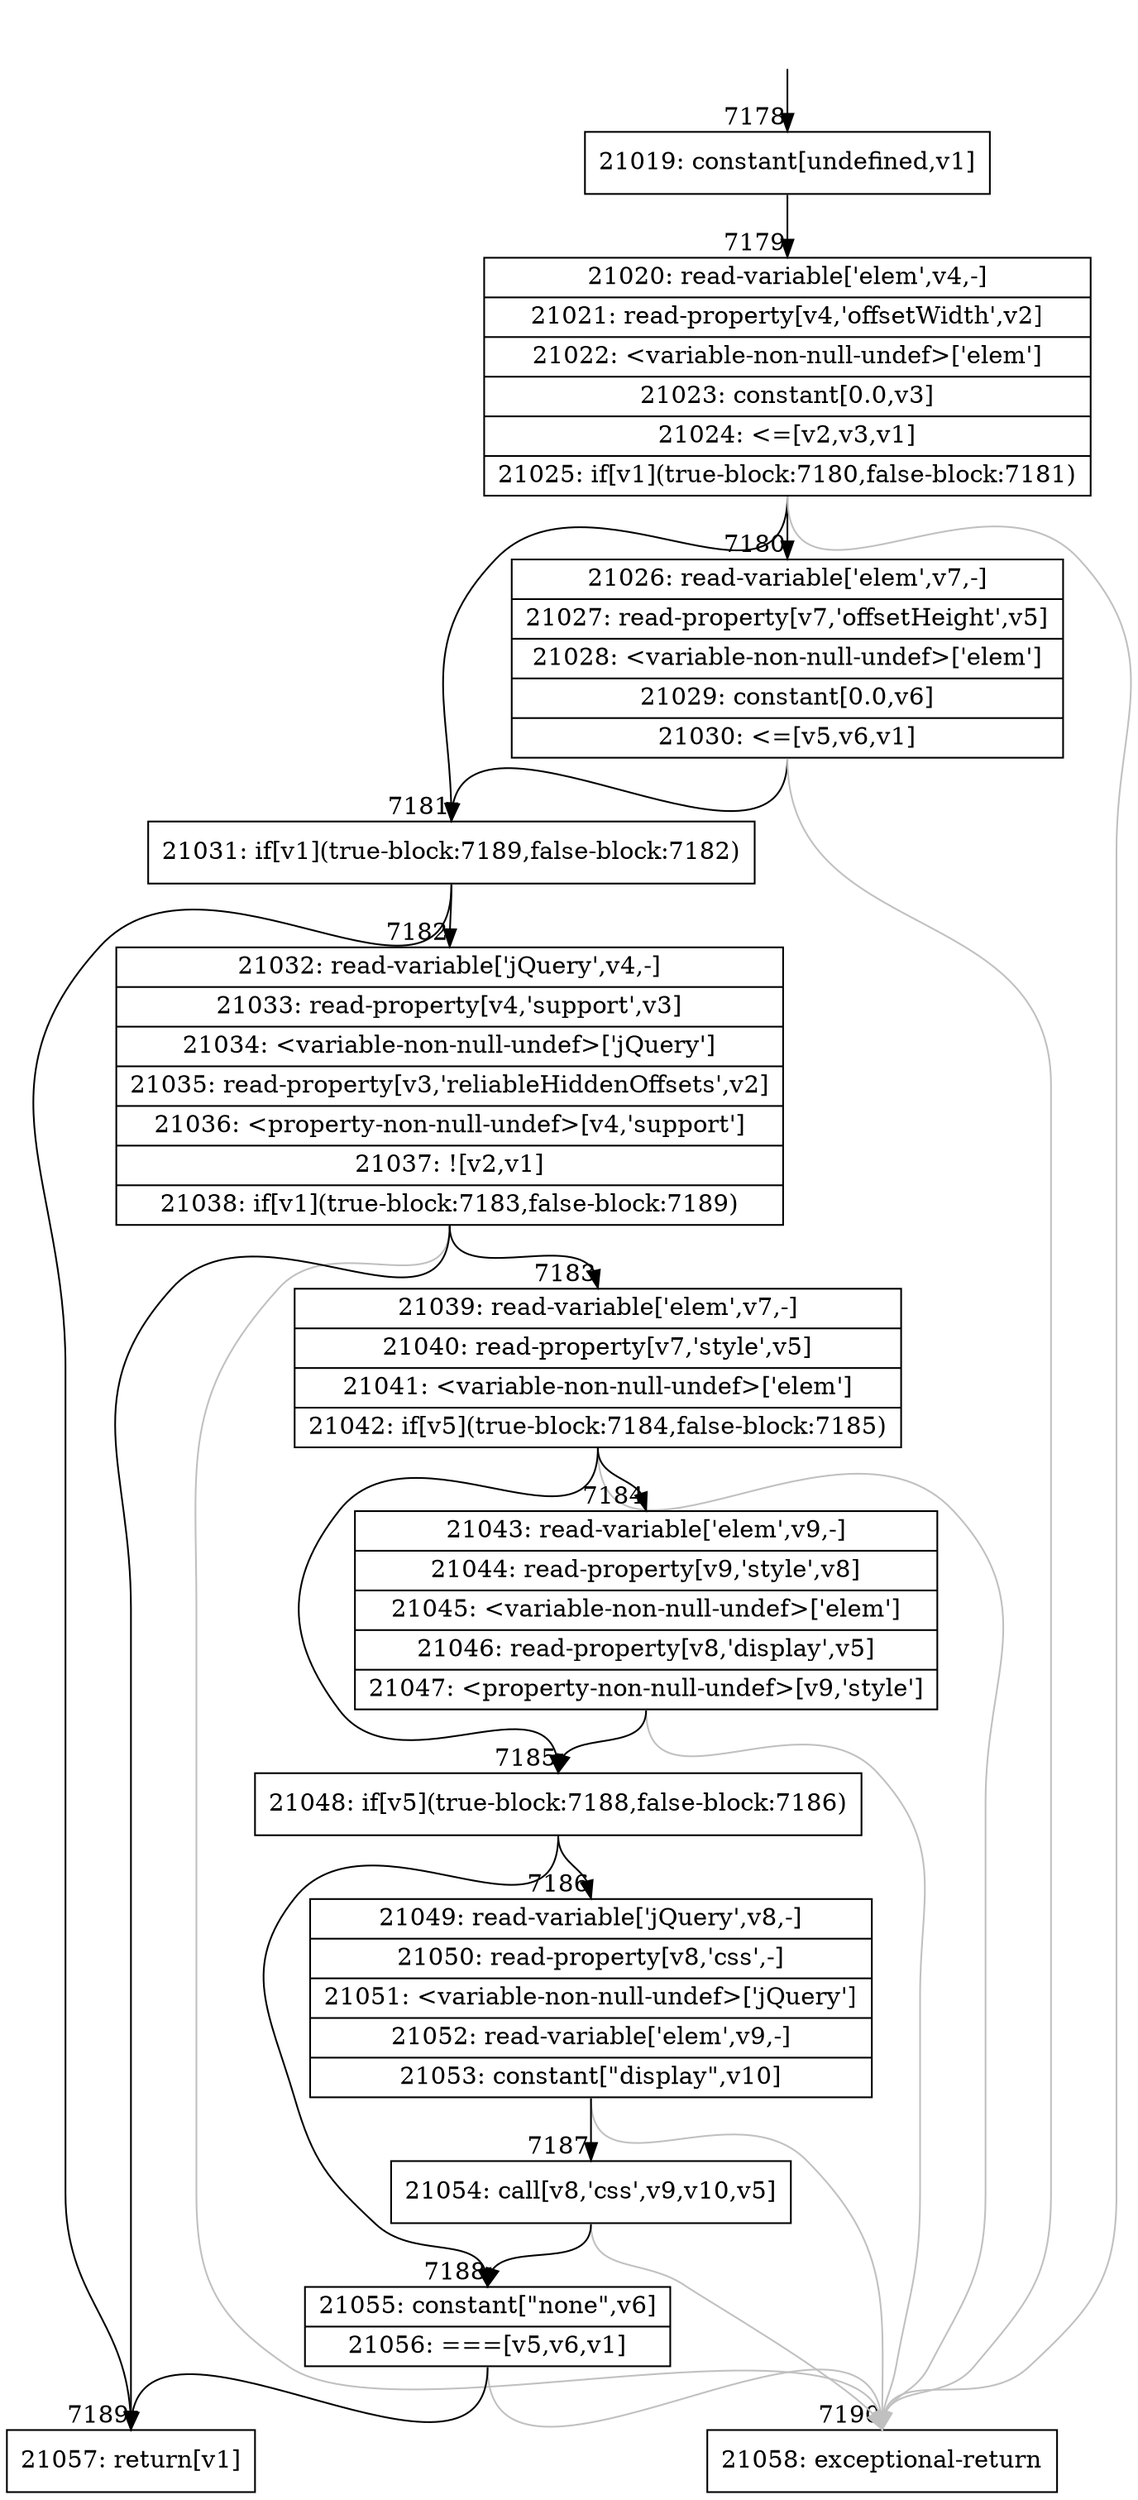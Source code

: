 digraph {
rankdir="TD"
BB_entry449[shape=none,label=""];
BB_entry449 -> BB7178 [tailport=s, headport=n, headlabel="    7178"]
BB7178 [shape=record label="{21019: constant[undefined,v1]}" ] 
BB7178 -> BB7179 [tailport=s, headport=n, headlabel="      7179"]
BB7179 [shape=record label="{21020: read-variable['elem',v4,-]|21021: read-property[v4,'offsetWidth',v2]|21022: \<variable-non-null-undef\>['elem']|21023: constant[0.0,v3]|21024: \<=[v2,v3,v1]|21025: if[v1](true-block:7180,false-block:7181)}" ] 
BB7179 -> BB7181 [tailport=s, headport=n, headlabel="      7181"]
BB7179 -> BB7180 [tailport=s, headport=n, headlabel="      7180"]
BB7179 -> BB7190 [tailport=s, headport=n, color=gray, headlabel="      7190"]
BB7180 [shape=record label="{21026: read-variable['elem',v7,-]|21027: read-property[v7,'offsetHeight',v5]|21028: \<variable-non-null-undef\>['elem']|21029: constant[0.0,v6]|21030: \<=[v5,v6,v1]}" ] 
BB7180 -> BB7181 [tailport=s, headport=n]
BB7180 -> BB7190 [tailport=s, headport=n, color=gray]
BB7181 [shape=record label="{21031: if[v1](true-block:7189,false-block:7182)}" ] 
BB7181 -> BB7189 [tailport=s, headport=n, headlabel="      7189"]
BB7181 -> BB7182 [tailport=s, headport=n, headlabel="      7182"]
BB7182 [shape=record label="{21032: read-variable['jQuery',v4,-]|21033: read-property[v4,'support',v3]|21034: \<variable-non-null-undef\>['jQuery']|21035: read-property[v3,'reliableHiddenOffsets',v2]|21036: \<property-non-null-undef\>[v4,'support']|21037: ![v2,v1]|21038: if[v1](true-block:7183,false-block:7189)}" ] 
BB7182 -> BB7189 [tailport=s, headport=n]
BB7182 -> BB7183 [tailport=s, headport=n, headlabel="      7183"]
BB7182 -> BB7190 [tailport=s, headport=n, color=gray]
BB7183 [shape=record label="{21039: read-variable['elem',v7,-]|21040: read-property[v7,'style',v5]|21041: \<variable-non-null-undef\>['elem']|21042: if[v5](true-block:7184,false-block:7185)}" ] 
BB7183 -> BB7185 [tailport=s, headport=n, headlabel="      7185"]
BB7183 -> BB7184 [tailport=s, headport=n, headlabel="      7184"]
BB7183 -> BB7190 [tailport=s, headport=n, color=gray]
BB7184 [shape=record label="{21043: read-variable['elem',v9,-]|21044: read-property[v9,'style',v8]|21045: \<variable-non-null-undef\>['elem']|21046: read-property[v8,'display',v5]|21047: \<property-non-null-undef\>[v9,'style']}" ] 
BB7184 -> BB7185 [tailport=s, headport=n]
BB7184 -> BB7190 [tailport=s, headport=n, color=gray]
BB7185 [shape=record label="{21048: if[v5](true-block:7188,false-block:7186)}" ] 
BB7185 -> BB7188 [tailport=s, headport=n, headlabel="      7188"]
BB7185 -> BB7186 [tailport=s, headport=n, headlabel="      7186"]
BB7186 [shape=record label="{21049: read-variable['jQuery',v8,-]|21050: read-property[v8,'css',-]|21051: \<variable-non-null-undef\>['jQuery']|21052: read-variable['elem',v9,-]|21053: constant[\"display\",v10]}" ] 
BB7186 -> BB7187 [tailport=s, headport=n, headlabel="      7187"]
BB7186 -> BB7190 [tailport=s, headport=n, color=gray]
BB7187 [shape=record label="{21054: call[v8,'css',v9,v10,v5]}" ] 
BB7187 -> BB7188 [tailport=s, headport=n]
BB7187 -> BB7190 [tailport=s, headport=n, color=gray]
BB7188 [shape=record label="{21055: constant[\"none\",v6]|21056: ===[v5,v6,v1]}" ] 
BB7188 -> BB7189 [tailport=s, headport=n]
BB7188 -> BB7190 [tailport=s, headport=n, color=gray]
BB7189 [shape=record label="{21057: return[v1]}" ] 
BB7190 [shape=record label="{21058: exceptional-return}" ] 
}
